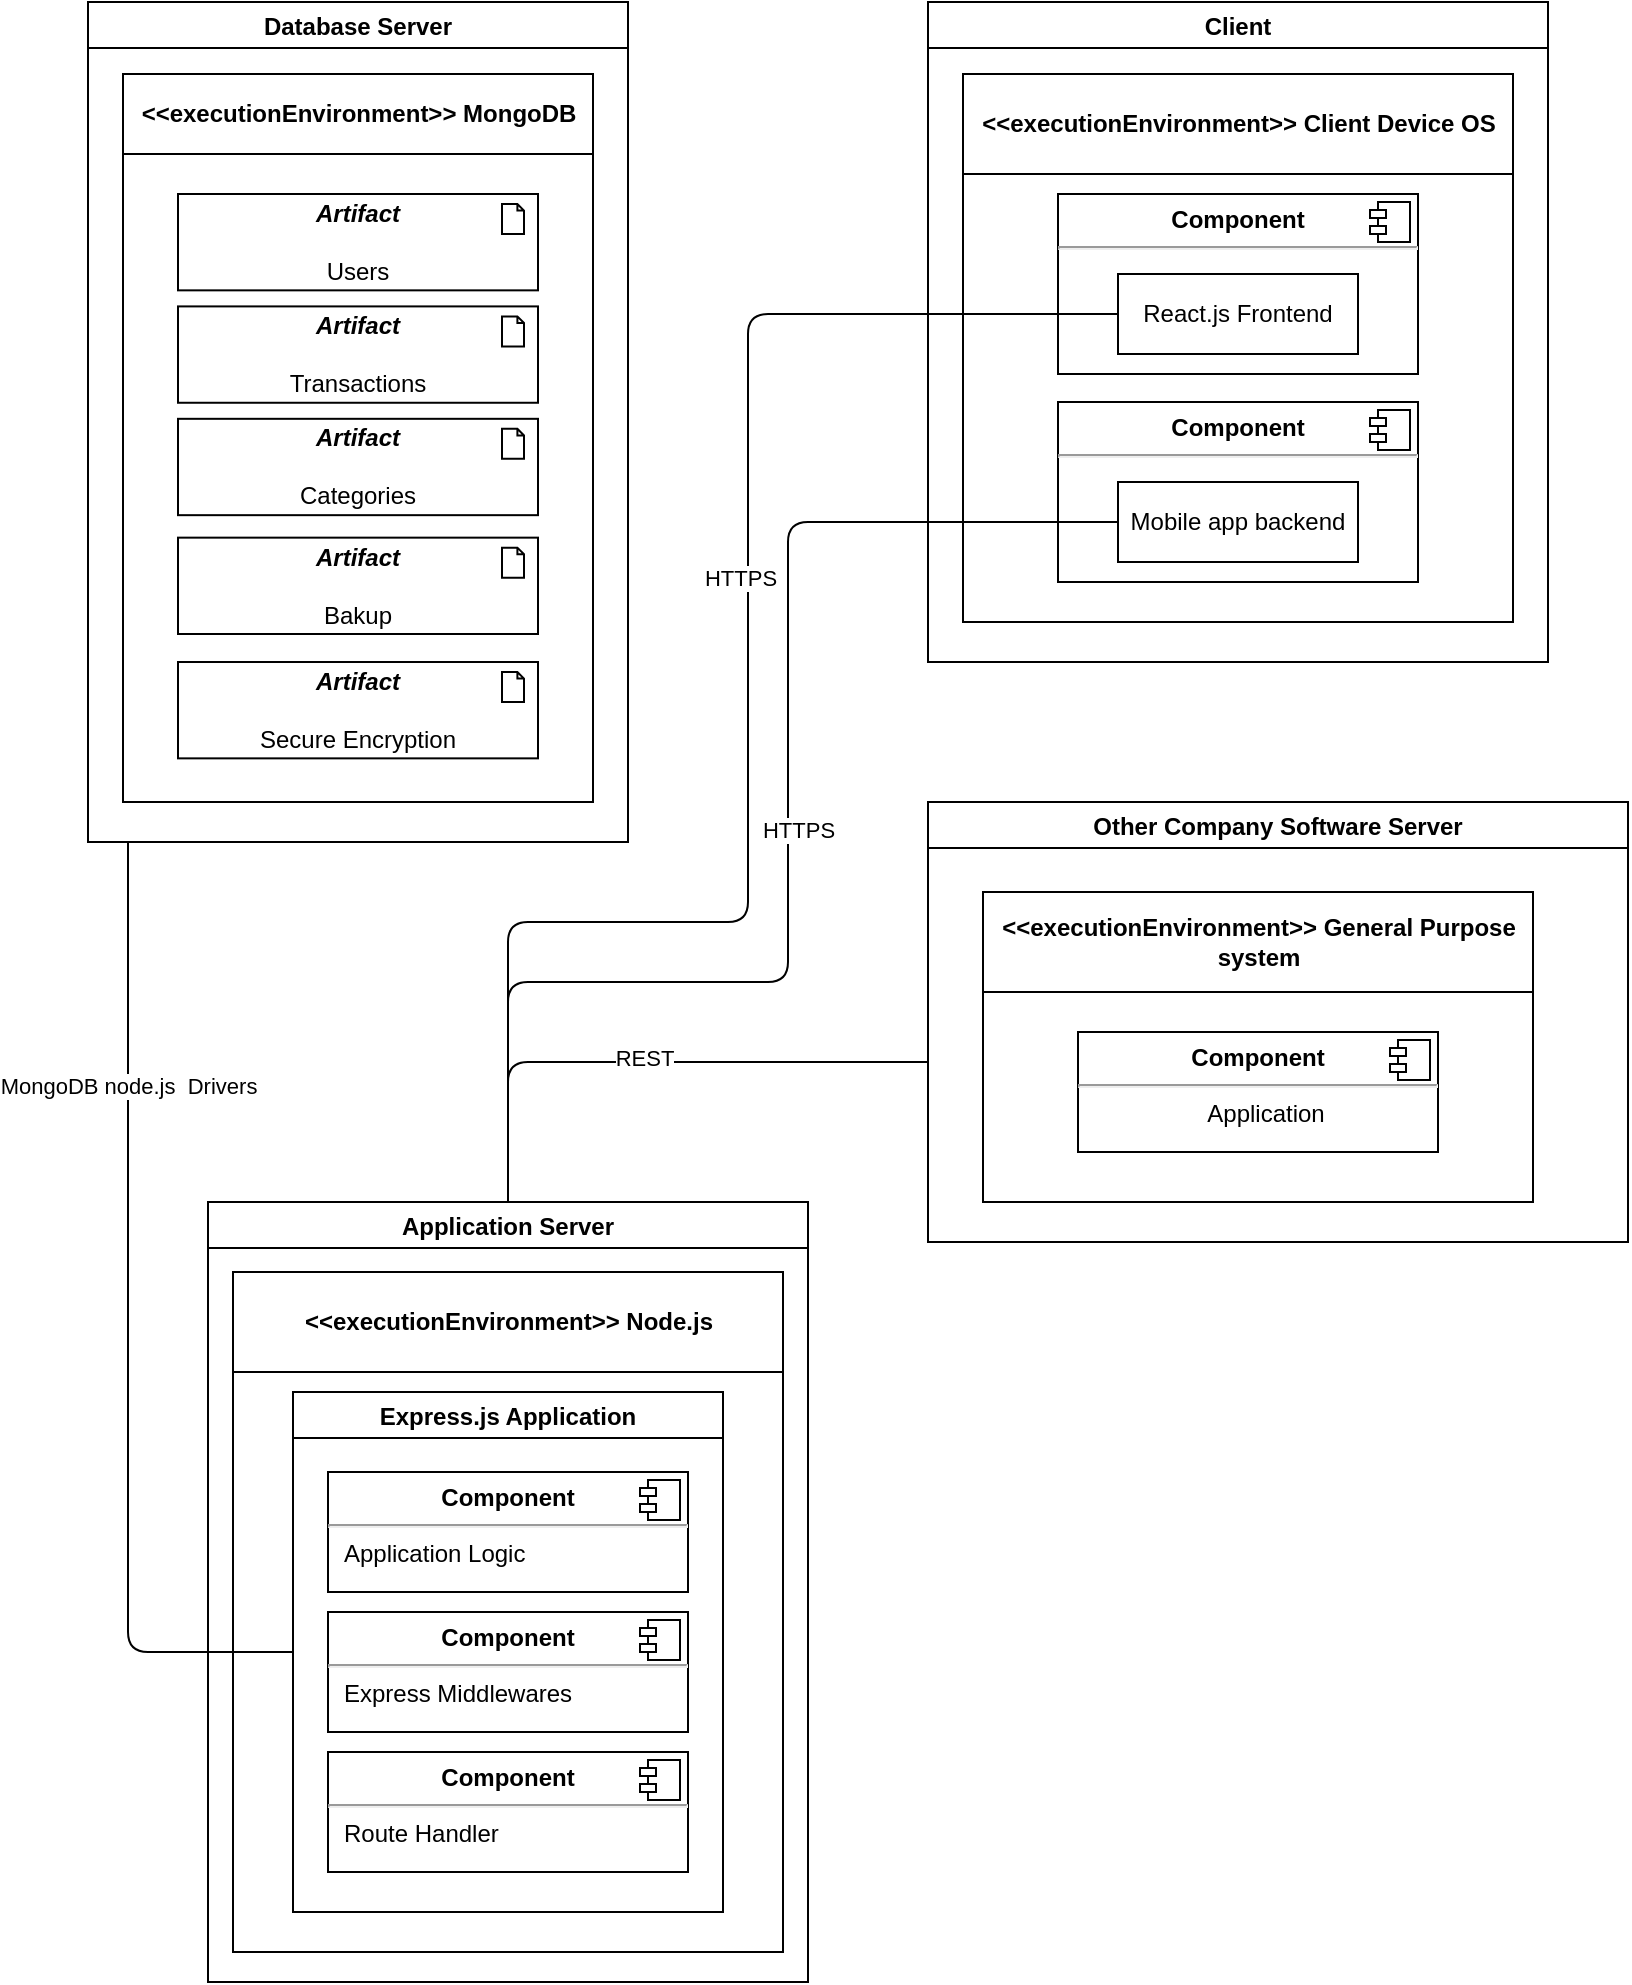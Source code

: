 <mxfile version="21.2.2" type="device">
  <diagram name="Pagina-1" id="zRnH25BiYnYMYVRrYGre">
    <mxGraphModel dx="1738" dy="735" grid="1" gridSize="10" guides="1" tooltips="1" connect="1" arrows="1" fold="1" page="1" pageScale="1" pageWidth="827" pageHeight="1169" math="0" shadow="0">
      <root>
        <mxCell id="0" />
        <mxCell id="1" parent="0" />
        <mxCell id="5BoIhZi1fJyMovSKBC_p-1" value="Application Server" style="swimlane;" parent="1" vertex="1">
          <mxGeometry x="100" y="640" width="300" height="390" as="geometry">
            <mxRectangle x="200" y="30" width="150" height="30" as="alternateBounds" />
          </mxGeometry>
        </mxCell>
        <mxCell id="5BoIhZi1fJyMovSKBC_p-2" value="&lt;&lt;executionEnvironment&gt;&gt; Node.js" style="swimlane;startSize=50;whiteSpace=wrap;" parent="5BoIhZi1fJyMovSKBC_p-1" vertex="1">
          <mxGeometry x="12.5" y="35" width="275" height="340" as="geometry" />
        </mxCell>
        <mxCell id="5BoIhZi1fJyMovSKBC_p-7" value="Express.js Application" style="swimlane;" parent="5BoIhZi1fJyMovSKBC_p-2" vertex="1">
          <mxGeometry x="30" y="60" width="215" height="260" as="geometry" />
        </mxCell>
        <mxCell id="5BoIhZi1fJyMovSKBC_p-9" value="&lt;p style=&quot;margin:0px;margin-top:6px;text-align:center;&quot;&gt;&lt;b&gt;Component&lt;/b&gt;&lt;/p&gt;&lt;hr&gt;&lt;p style=&quot;margin:0px;margin-left:8px;&quot;&gt;Application Logic&lt;br&gt;&lt;br&gt;&lt;/p&gt;" style="align=left;overflow=fill;html=1;dropTarget=0;whiteSpace=wrap;" parent="5BoIhZi1fJyMovSKBC_p-7" vertex="1">
          <mxGeometry x="17.5" y="40" width="180" height="60" as="geometry" />
        </mxCell>
        <mxCell id="5BoIhZi1fJyMovSKBC_p-10" value="" style="shape=component;jettyWidth=8;jettyHeight=4;" parent="5BoIhZi1fJyMovSKBC_p-9" vertex="1">
          <mxGeometry x="1" width="20" height="20" relative="1" as="geometry">
            <mxPoint x="-24" y="4" as="offset" />
          </mxGeometry>
        </mxCell>
        <mxCell id="5BoIhZi1fJyMovSKBC_p-11" value="&lt;p style=&quot;margin:0px;margin-top:6px;text-align:center;&quot;&gt;&lt;b&gt;Component&lt;/b&gt;&lt;/p&gt;&lt;hr&gt;&lt;p style=&quot;margin:0px;margin-left:8px;&quot;&gt;Express Middlewares&lt;br&gt;&lt;br&gt;&lt;/p&gt;" style="align=left;overflow=fill;html=1;dropTarget=0;whiteSpace=wrap;" parent="5BoIhZi1fJyMovSKBC_p-7" vertex="1">
          <mxGeometry x="17.5" y="110" width="180" height="60" as="geometry" />
        </mxCell>
        <mxCell id="5BoIhZi1fJyMovSKBC_p-12" value="" style="shape=component;jettyWidth=8;jettyHeight=4;" parent="5BoIhZi1fJyMovSKBC_p-11" vertex="1">
          <mxGeometry x="1" width="20" height="20" relative="1" as="geometry">
            <mxPoint x="-24" y="4" as="offset" />
          </mxGeometry>
        </mxCell>
        <mxCell id="5BoIhZi1fJyMovSKBC_p-13" value="&lt;p style=&quot;margin:0px;margin-top:6px;text-align:center;&quot;&gt;&lt;b&gt;Component&lt;/b&gt;&lt;/p&gt;&lt;hr&gt;&lt;p style=&quot;margin:0px;margin-left:8px;&quot;&gt;Route Handler&lt;br&gt;&lt;br&gt;&lt;/p&gt;" style="align=left;overflow=fill;html=1;dropTarget=0;whiteSpace=wrap;" parent="5BoIhZi1fJyMovSKBC_p-7" vertex="1">
          <mxGeometry x="17.5" y="180" width="180" height="60" as="geometry" />
        </mxCell>
        <mxCell id="5BoIhZi1fJyMovSKBC_p-14" value="" style="shape=component;jettyWidth=8;jettyHeight=4;" parent="5BoIhZi1fJyMovSKBC_p-13" vertex="1">
          <mxGeometry x="1" width="20" height="20" relative="1" as="geometry">
            <mxPoint x="-24" y="4" as="offset" />
          </mxGeometry>
        </mxCell>
        <mxCell id="5BoIhZi1fJyMovSKBC_p-52" style="edgeStyle=orthogonalEdgeStyle;rounded=1;orthogonalLoop=1;jettySize=auto;html=1;entryX=0;entryY=0.5;entryDx=0;entryDy=0;endArrow=none;endFill=0;" parent="1" source="5BoIhZi1fJyMovSKBC_p-15" target="5BoIhZi1fJyMovSKBC_p-7" edge="1">
          <mxGeometry relative="1" as="geometry">
            <Array as="points">
              <mxPoint x="175" y="440" />
              <mxPoint x="60" y="440" />
              <mxPoint x="60" y="705" />
            </Array>
          </mxGeometry>
        </mxCell>
        <mxCell id="5BoIhZi1fJyMovSKBC_p-53" value="MongoDB node.js &amp;nbsp;Drivers" style="edgeLabel;html=1;align=center;verticalAlign=middle;resizable=0;points=[];" parent="5BoIhZi1fJyMovSKBC_p-52" vertex="1" connectable="0">
          <mxGeometry x="-0.499" relative="1" as="geometry">
            <mxPoint as="offset" />
          </mxGeometry>
        </mxCell>
        <mxCell id="5BoIhZi1fJyMovSKBC_p-15" value="Database Server" style="swimlane;" parent="1" vertex="1">
          <mxGeometry x="40" y="40" width="270" height="420" as="geometry" />
        </mxCell>
        <mxCell id="5BoIhZi1fJyMovSKBC_p-16" value="&lt;&lt;executionEnvironment&gt;&gt; MongoDB" style="swimlane;startSize=40;whiteSpace=wrap;" parent="5BoIhZi1fJyMovSKBC_p-15" vertex="1">
          <mxGeometry x="17.5" y="36" width="235" height="364" as="geometry" />
        </mxCell>
        <mxCell id="gMPtmWF1OddcN7I0OJT8-4" value="" style="group" vertex="1" connectable="0" parent="5BoIhZi1fJyMovSKBC_p-16">
          <mxGeometry x="27.5" y="60" width="180" height="282.18" as="geometry" />
        </mxCell>
        <mxCell id="5BoIhZi1fJyMovSKBC_p-30" value="&lt;div style=&quot;&quot;&gt;&lt;div style=&quot;&quot;&gt;&lt;div style=&quot;&quot;&gt;&lt;div style=&quot;&quot;&gt;&lt;div style=&quot;&quot;&gt;&lt;div style=&quot;&quot;&gt;&lt;i style=&quot;font-weight: bold;&quot;&gt;Artifact&lt;/i&gt;&lt;/div&gt;&lt;/div&gt;&lt;/div&gt;&lt;/div&gt;&lt;/div&gt;&lt;/div&gt;&lt;br&gt;Users" style="html=1;outlineConnect=0;whiteSpace=wrap;shape=mxgraph.archimate.application;appType=artifact;align=center;" parent="gMPtmWF1OddcN7I0OJT8-4" vertex="1">
          <mxGeometry width="180" height="48.175" as="geometry" />
        </mxCell>
        <mxCell id="5BoIhZi1fJyMovSKBC_p-31" value="&lt;div style=&quot;&quot;&gt;&lt;div style=&quot;&quot;&gt;&lt;div style=&quot;&quot;&gt;&lt;div style=&quot;&quot;&gt;&lt;div style=&quot;&quot;&gt;&lt;div style=&quot;&quot;&gt;&lt;i style=&quot;font-weight: bold;&quot;&gt;Artifact&lt;/i&gt;&lt;/div&gt;&lt;/div&gt;&lt;/div&gt;&lt;/div&gt;&lt;/div&gt;&lt;/div&gt;&lt;br&gt;Transactions" style="html=1;outlineConnect=0;whiteSpace=wrap;shape=mxgraph.archimate.application;appType=artifact;align=center;" parent="gMPtmWF1OddcN7I0OJT8-4" vertex="1">
          <mxGeometry y="56.204" width="180" height="48.175" as="geometry" />
        </mxCell>
        <mxCell id="5BoIhZi1fJyMovSKBC_p-32" value="&lt;div style=&quot;&quot;&gt;&lt;div style=&quot;&quot;&gt;&lt;div style=&quot;&quot;&gt;&lt;div style=&quot;&quot;&gt;&lt;div style=&quot;&quot;&gt;&lt;div style=&quot;&quot;&gt;&lt;i style=&quot;font-weight: bold;&quot;&gt;Artifact&lt;/i&gt;&lt;/div&gt;&lt;/div&gt;&lt;/div&gt;&lt;/div&gt;&lt;/div&gt;&lt;/div&gt;&lt;br&gt;Categories" style="html=1;outlineConnect=0;whiteSpace=wrap;shape=mxgraph.archimate.application;appType=artifact;align=center;" parent="gMPtmWF1OddcN7I0OJT8-4" vertex="1">
          <mxGeometry y="112.409" width="180" height="48.175" as="geometry" />
        </mxCell>
        <mxCell id="gMPtmWF1OddcN7I0OJT8-1" value="&lt;div style=&quot;&quot;&gt;&lt;div style=&quot;&quot;&gt;&lt;div style=&quot;&quot;&gt;&lt;div style=&quot;&quot;&gt;&lt;div style=&quot;&quot;&gt;&lt;div style=&quot;&quot;&gt;&lt;i style=&quot;font-weight: bold;&quot;&gt;Artifact&lt;/i&gt;&lt;/div&gt;&lt;/div&gt;&lt;/div&gt;&lt;/div&gt;&lt;/div&gt;&lt;/div&gt;&lt;br&gt;Bakup" style="html=1;outlineConnect=0;whiteSpace=wrap;shape=mxgraph.archimate.application;appType=artifact;align=center;" vertex="1" parent="gMPtmWF1OddcN7I0OJT8-4">
          <mxGeometry y="171.825" width="180" height="48.175" as="geometry" />
        </mxCell>
        <mxCell id="gMPtmWF1OddcN7I0OJT8-3" value="&lt;div style=&quot;&quot;&gt;&lt;div style=&quot;&quot;&gt;&lt;div style=&quot;&quot;&gt;&lt;div style=&quot;&quot;&gt;&lt;div style=&quot;&quot;&gt;&lt;div style=&quot;&quot;&gt;&lt;i style=&quot;font-weight: bold;&quot;&gt;Artifact&lt;/i&gt;&lt;/div&gt;&lt;/div&gt;&lt;/div&gt;&lt;/div&gt;&lt;/div&gt;&lt;/div&gt;&lt;br&gt;Secure Encryption" style="html=1;outlineConnect=0;whiteSpace=wrap;shape=mxgraph.archimate.application;appType=artifact;align=center;" vertex="1" parent="gMPtmWF1OddcN7I0OJT8-4">
          <mxGeometry y="234.005" width="180" height="48.175" as="geometry" />
        </mxCell>
        <mxCell id="5BoIhZi1fJyMovSKBC_p-34" value="Client" style="swimlane;" parent="1" vertex="1">
          <mxGeometry x="460" y="40" width="310" height="330" as="geometry">
            <mxRectangle x="200" y="30" width="150" height="30" as="alternateBounds" />
          </mxGeometry>
        </mxCell>
        <mxCell id="5BoIhZi1fJyMovSKBC_p-35" value="&lt;&lt;executionEnvironment&gt;&gt; Client Device OS" style="swimlane;startSize=50;whiteSpace=wrap;" parent="5BoIhZi1fJyMovSKBC_p-34" vertex="1">
          <mxGeometry x="17.5" y="36" width="275" height="274" as="geometry" />
        </mxCell>
        <mxCell id="5BoIhZi1fJyMovSKBC_p-43" value="&lt;p style=&quot;margin:0px;margin-top:6px;text-align:center;&quot;&gt;&lt;b&gt;Component&lt;/b&gt;&lt;/p&gt;&lt;hr&gt;&lt;p style=&quot;margin:0px;margin-left:8px;&quot;&gt;&lt;br&gt;&lt;br&gt;&lt;/p&gt;" style="align=left;overflow=fill;html=1;dropTarget=0;whiteSpace=wrap;" parent="5BoIhZi1fJyMovSKBC_p-35" vertex="1">
          <mxGeometry x="47.5" y="60" width="180" height="90" as="geometry" />
        </mxCell>
        <mxCell id="5BoIhZi1fJyMovSKBC_p-44" value="" style="shape=component;jettyWidth=8;jettyHeight=4;" parent="5BoIhZi1fJyMovSKBC_p-43" vertex="1">
          <mxGeometry x="1" width="20" height="20" relative="1" as="geometry">
            <mxPoint x="-24" y="4" as="offset" />
          </mxGeometry>
        </mxCell>
        <mxCell id="5BoIhZi1fJyMovSKBC_p-45" value="React.js Frontend" style="rounded=0;whiteSpace=wrap;html=1;" parent="5BoIhZi1fJyMovSKBC_p-35" vertex="1">
          <mxGeometry x="77.5" y="100" width="120" height="40" as="geometry" />
        </mxCell>
        <mxCell id="5BoIhZi1fJyMovSKBC_p-59" value="&lt;p style=&quot;margin:0px;margin-top:6px;text-align:center;&quot;&gt;&lt;b&gt;Component&lt;/b&gt;&lt;/p&gt;&lt;hr&gt;&lt;p style=&quot;margin:0px;margin-left:8px;&quot;&gt;&lt;br&gt;&lt;br&gt;&lt;/p&gt;" style="align=left;overflow=fill;html=1;dropTarget=0;whiteSpace=wrap;" parent="5BoIhZi1fJyMovSKBC_p-35" vertex="1">
          <mxGeometry x="47.5" y="164" width="180" height="90" as="geometry" />
        </mxCell>
        <mxCell id="5BoIhZi1fJyMovSKBC_p-60" value="" style="shape=component;jettyWidth=8;jettyHeight=4;" parent="5BoIhZi1fJyMovSKBC_p-59" vertex="1">
          <mxGeometry x="1" width="20" height="20" relative="1" as="geometry">
            <mxPoint x="-24" y="4" as="offset" />
          </mxGeometry>
        </mxCell>
        <mxCell id="5BoIhZi1fJyMovSKBC_p-61" value="Mobile app backend" style="rounded=0;whiteSpace=wrap;html=1;" parent="5BoIhZi1fJyMovSKBC_p-35" vertex="1">
          <mxGeometry x="77.5" y="204" width="120" height="40" as="geometry" />
        </mxCell>
        <mxCell id="5BoIhZi1fJyMovSKBC_p-57" style="edgeStyle=orthogonalEdgeStyle;orthogonalLoop=1;jettySize=auto;html=1;entryX=0.5;entryY=0;entryDx=0;entryDy=0;endArrow=none;endFill=0;rounded=1;" parent="1" source="5BoIhZi1fJyMovSKBC_p-46" target="5BoIhZi1fJyMovSKBC_p-1" edge="1">
          <mxGeometry relative="1" as="geometry">
            <Array as="points">
              <mxPoint x="250" y="570" />
            </Array>
          </mxGeometry>
        </mxCell>
        <mxCell id="5BoIhZi1fJyMovSKBC_p-58" value="REST" style="edgeLabel;html=1;align=center;verticalAlign=middle;resizable=0;points=[];" parent="5BoIhZi1fJyMovSKBC_p-57" vertex="1" connectable="0">
          <mxGeometry x="0.013" y="-2" relative="1" as="geometry">
            <mxPoint as="offset" />
          </mxGeometry>
        </mxCell>
        <mxCell id="5BoIhZi1fJyMovSKBC_p-46" value="Other Company Software Server" style="swimlane;" parent="1" vertex="1">
          <mxGeometry x="460" y="440" width="350" height="220" as="geometry">
            <mxRectangle x="200" y="30" width="150" height="30" as="alternateBounds" />
          </mxGeometry>
        </mxCell>
        <mxCell id="5BoIhZi1fJyMovSKBC_p-47" value="&lt;&lt;executionEnvironment&gt;&gt; General Purpose system" style="swimlane;startSize=50;whiteSpace=wrap;" parent="5BoIhZi1fJyMovSKBC_p-46" vertex="1">
          <mxGeometry x="27.5" y="45" width="275" height="155" as="geometry" />
        </mxCell>
        <mxCell id="5BoIhZi1fJyMovSKBC_p-48" value="&lt;p style=&quot;margin: 6px 0px 0px;&quot;&gt;&lt;b&gt;Component&lt;/b&gt;&lt;/p&gt;&lt;hr&gt;&lt;p style=&quot;margin:0px;margin-left:8px;&quot;&gt;Application&lt;/p&gt;" style="align=center;overflow=fill;html=1;dropTarget=0;whiteSpace=wrap;" parent="5BoIhZi1fJyMovSKBC_p-47" vertex="1">
          <mxGeometry x="47.5" y="70" width="180" height="60" as="geometry" />
        </mxCell>
        <mxCell id="5BoIhZi1fJyMovSKBC_p-49" value="" style="shape=component;jettyWidth=8;jettyHeight=4;" parent="5BoIhZi1fJyMovSKBC_p-48" vertex="1">
          <mxGeometry x="1" width="20" height="20" relative="1" as="geometry">
            <mxPoint x="-24" y="4" as="offset" />
          </mxGeometry>
        </mxCell>
        <mxCell id="5BoIhZi1fJyMovSKBC_p-55" style="edgeStyle=orthogonalEdgeStyle;orthogonalLoop=1;jettySize=auto;html=1;entryX=0.5;entryY=0;entryDx=0;entryDy=0;rounded=1;endArrow=none;endFill=0;" parent="1" source="5BoIhZi1fJyMovSKBC_p-45" target="5BoIhZi1fJyMovSKBC_p-1" edge="1">
          <mxGeometry relative="1" as="geometry">
            <Array as="points">
              <mxPoint x="370" y="196" />
              <mxPoint x="370" y="500" />
              <mxPoint x="250" y="500" />
            </Array>
          </mxGeometry>
        </mxCell>
        <mxCell id="5BoIhZi1fJyMovSKBC_p-56" value="HTTPS" style="edgeLabel;html=1;align=center;verticalAlign=middle;resizable=0;points=[];" parent="5BoIhZi1fJyMovSKBC_p-55" vertex="1" connectable="0">
          <mxGeometry x="-0.153" y="-4" relative="1" as="geometry">
            <mxPoint as="offset" />
          </mxGeometry>
        </mxCell>
        <mxCell id="5BoIhZi1fJyMovSKBC_p-62" style="edgeStyle=orthogonalEdgeStyle;rounded=1;orthogonalLoop=1;jettySize=auto;html=1;entryX=0.5;entryY=0;entryDx=0;entryDy=0;endArrow=none;endFill=0;" parent="1" source="5BoIhZi1fJyMovSKBC_p-61" target="5BoIhZi1fJyMovSKBC_p-1" edge="1">
          <mxGeometry relative="1" as="geometry">
            <Array as="points">
              <mxPoint x="390" y="300" />
              <mxPoint x="390" y="530" />
              <mxPoint x="250" y="530" />
            </Array>
          </mxGeometry>
        </mxCell>
        <mxCell id="5BoIhZi1fJyMovSKBC_p-63" value="HTTPS" style="edgeLabel;html=1;align=center;verticalAlign=middle;resizable=0;points=[];" parent="5BoIhZi1fJyMovSKBC_p-62" vertex="1" connectable="0">
          <mxGeometry x="-0.012" y="5" relative="1" as="geometry">
            <mxPoint as="offset" />
          </mxGeometry>
        </mxCell>
      </root>
    </mxGraphModel>
  </diagram>
</mxfile>
